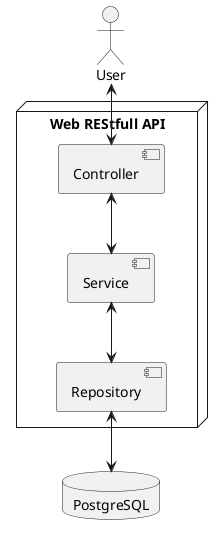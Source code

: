 @startuml

actor "User" as user
node "Web REStfull API"{
    component "Controller" as controller
    component "Service" as service
    component "Repository" as repository
}

database "PostgreSQL" as database
user<-->controller
controller<-->service
service<-->repository
repository<-->database

@enduml